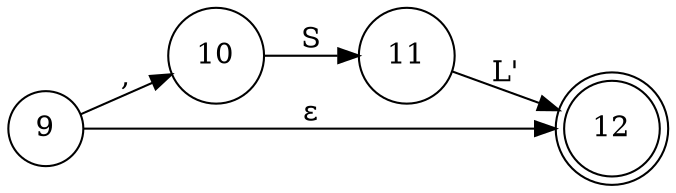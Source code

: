 

digraph LPrime {
    rankdir=LR;
    // L' -> , S L' | ε
    9 [shape=circle, label="9"];
    10 [shape=circle, label="10"];
    11 [shape=circle, label="11"];
    12 [shape=doublecircle, label="12"];

    9 -> 10 [label=","];
    10 -> 11 [label="S"];
    11 -> 12 [label="L'"];
    9 -> 12 [label="ε"];
}
